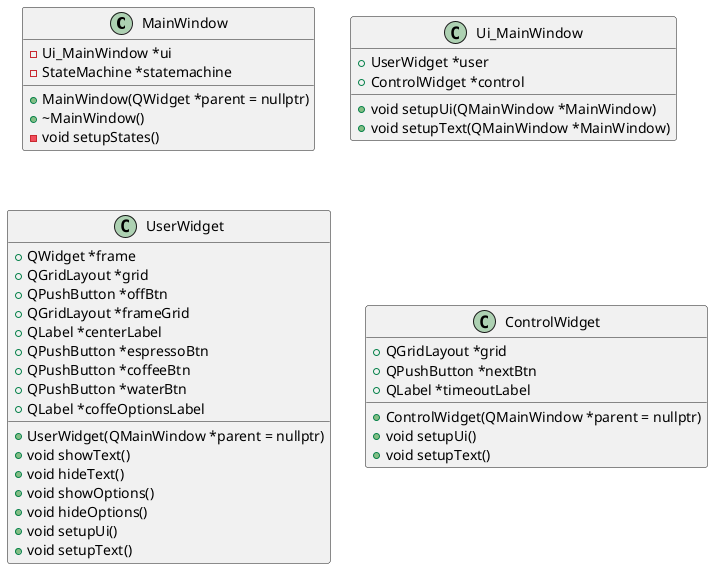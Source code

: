 @startuml
class MainWindow {
  +MainWindow(QWidget *parent = nullptr)
  +~MainWindow()
  -Ui_MainWindow *ui
  -StateMachine *statemachine
  -void setupStates()
}

class Ui_MainWindow {
  +UserWidget *user
  +ControlWidget *control
  +void setupUi(QMainWindow *MainWindow)
  +void setupText(QMainWindow *MainWindow)
}

class UserWidget {
  +UserWidget(QMainWindow *parent = nullptr)
  +QWidget *frame
  +QGridLayout *grid
  +QPushButton *offBtn
  +QGridLayout *frameGrid
  +QLabel *centerLabel
  +QPushButton *espressoBtn
  +QPushButton *coffeeBtn
  +QPushButton *waterBtn
  +QLabel *coffeOptionsLabel
  +void showText()
  +void hideText()
  +void showOptions()
  +void hideOptions()
  +void setupUi()
  +void setupText()
}

class ControlWidget {
  +ControlWidget(QMainWindow *parent = nullptr)
  +QGridLayout *grid
  +QPushButton *nextBtn
  +QLabel *timeoutLabel
  +void setupUi()
  +void setupText()
}
@enduml

